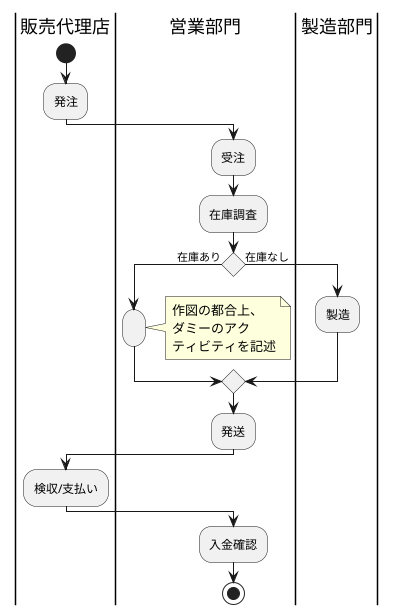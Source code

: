 @startuml 演習7-2
|販売代理店|
|販売代理店|
|営業部門|
|営業部門|
|製造部門|
|製造部門|

|販売代理店|
start

:発注;

|営業部門|

:受注;
:在庫調査;

if () then (在庫あり)
    :;
    note right
    作図の都合上、
    ダミーのアク
    ティビティを記述
    endnote
else (在庫なし)
|製造部門|
    :製造;
endif

|営業部門|
:発送;
|販売代理店|
:検収/支払い;
|営業部門|
:入金確認;
stop
@enduml